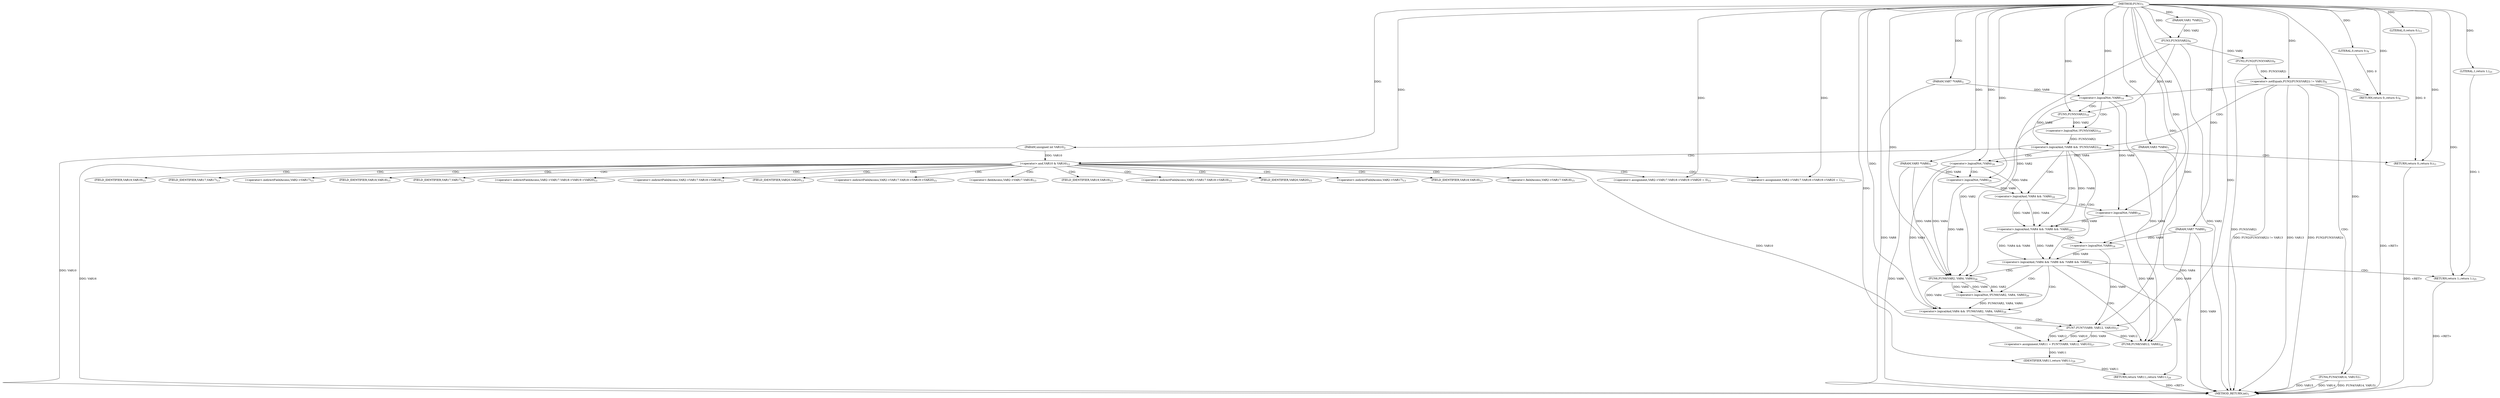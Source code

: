 digraph "FUN1" {  
"8" [label = <(METHOD,FUN1)<SUB>1</SUB>> ]
"104" [label = <(METHOD_RETURN,int)<SUB>1</SUB>> ]
"9" [label = <(PARAM,VAR1 *VAR2)<SUB>1</SUB>> ]
"10" [label = <(PARAM,VAR3 *VAR4)<SUB>1</SUB>> ]
"11" [label = <(PARAM,VAR5 *VAR6)<SUB>1</SUB>> ]
"12" [label = <(PARAM,VAR7 *VAR8)<SUB>2</SUB>> ]
"13" [label = <(PARAM,VAR7 *VAR9)<SUB>2</SUB>> ]
"14" [label = <(PARAM,unsigned int VAR10)<SUB>2</SUB>> ]
"99" [label = <(FUN8,FUN8(VAR12, VAR8))<SUB>28</SUB>> ]
"102" [label = <(RETURN,return VAR11;,return VAR11;)<SUB>29</SUB>> ]
"19" [label = <(&lt;operator&gt;.notEquals,FUN2(FUN3(VAR2)) != VAR13)<SUB>6</SUB>> ]
"31" [label = <(&lt;operator&gt;.logicalAnd,!VAR8 &amp;&amp; !FUN5(VAR2))<SUB>10</SUB>> ]
"41" [label = <(&lt;operator&gt;.and,VAR10 &amp; VAR16)<SUB>12</SUB>> ]
"70" [label = <(&lt;operator&gt;.logicalAnd,!VAR4 &amp;&amp; !VAR6 &amp;&amp; !VAR8 &amp;&amp; !VAR9)<SUB>24</SUB>> ]
"85" [label = <(&lt;operator&gt;.logicalAnd,VAR4 &amp;&amp; !FUN6(VAR2, VAR4, VAR6))<SUB>26</SUB>> ]
"103" [label = <(IDENTIFIER,VAR11,return VAR11;)<SUB>29</SUB>> ]
"25" [label = <(FUN4,FUN4(VAR14, VAR15))<SUB>7</SUB>> ]
"28" [label = <(RETURN,return 0;,return 0;)<SUB>8</SUB>> ]
"38" [label = <(RETURN,return 0;,return 0;)<SUB>11</SUB>> ]
"45" [label = <(&lt;operator&gt;.assignment,VAR2-&gt;VAR17.VAR18-&gt;VAR19-&gt;VAR20 = 1)<SUB>13</SUB>> ]
"82" [label = <(RETURN,return 1;,return 1;)<SUB>25</SUB>> ]
"93" [label = <(&lt;operator&gt;.assignment,VAR11 = FUN7(VAR9, VAR12, VAR10))<SUB>27</SUB>> ]
"20" [label = <(FUN2,FUN2(FUN3(VAR2)))<SUB>6</SUB>> ]
"29" [label = <(LITERAL,0,return 0;)<SUB>8</SUB>> ]
"32" [label = <(&lt;operator&gt;.logicalNot,!VAR8)<SUB>10</SUB>> ]
"34" [label = <(&lt;operator&gt;.logicalNot,!FUN5(VAR2))<SUB>10</SUB>> ]
"39" [label = <(LITERAL,0,return 0;)<SUB>11</SUB>> ]
"58" [label = <(&lt;operator&gt;.assignment,VAR2-&gt;VAR17.VAR18-&gt;VAR19-&gt;VAR20 = 0)<SUB>15</SUB>> ]
"71" [label = <(&lt;operator&gt;.logicalAnd,!VAR4 &amp;&amp; !VAR6 &amp;&amp; !VAR8)<SUB>24</SUB>> ]
"79" [label = <(&lt;operator&gt;.logicalNot,!VAR9)<SUB>24</SUB>> ]
"83" [label = <(LITERAL,1,return 1;)<SUB>25</SUB>> ]
"87" [label = <(&lt;operator&gt;.logicalNot,!FUN6(VAR2, VAR4, VAR6))<SUB>26</SUB>> ]
"21" [label = <(FUN3,FUN3(VAR2))<SUB>6</SUB>> ]
"35" [label = <(FUN5,FUN5(VAR2))<SUB>10</SUB>> ]
"72" [label = <(&lt;operator&gt;.logicalAnd,!VAR4 &amp;&amp; !VAR6)<SUB>24</SUB>> ]
"77" [label = <(&lt;operator&gt;.logicalNot,!VAR8)<SUB>24</SUB>> ]
"88" [label = <(FUN6,FUN6(VAR2, VAR4, VAR6))<SUB>26</SUB>> ]
"95" [label = <(FUN7,FUN7(VAR9, VAR12, VAR10))<SUB>27</SUB>> ]
"73" [label = <(&lt;operator&gt;.logicalNot,!VAR4)<SUB>24</SUB>> ]
"75" [label = <(&lt;operator&gt;.logicalNot,!VAR6)<SUB>24</SUB>> ]
"46" [label = <(&lt;operator&gt;.indirectFieldAccess,VAR2-&gt;VAR17.VAR18-&gt;VAR19-&gt;VAR20)<SUB>13</SUB>> ]
"47" [label = <(&lt;operator&gt;.indirectFieldAccess,VAR2-&gt;VAR17.VAR18-&gt;VAR19)<SUB>13</SUB>> ]
"54" [label = <(FIELD_IDENTIFIER,VAR20,VAR20)<SUB>13</SUB>> ]
"59" [label = <(&lt;operator&gt;.indirectFieldAccess,VAR2-&gt;VAR17.VAR18-&gt;VAR19-&gt;VAR20)<SUB>15</SUB>> ]
"48" [label = <(&lt;operator&gt;.fieldAccess,VAR2-&gt;VAR17.VAR18)<SUB>13</SUB>> ]
"53" [label = <(FIELD_IDENTIFIER,VAR19,VAR19)<SUB>13</SUB>> ]
"60" [label = <(&lt;operator&gt;.indirectFieldAccess,VAR2-&gt;VAR17.VAR18-&gt;VAR19)<SUB>15</SUB>> ]
"67" [label = <(FIELD_IDENTIFIER,VAR20,VAR20)<SUB>15</SUB>> ]
"49" [label = <(&lt;operator&gt;.indirectFieldAccess,VAR2-&gt;VAR17)<SUB>13</SUB>> ]
"52" [label = <(FIELD_IDENTIFIER,VAR18,VAR18)<SUB>13</SUB>> ]
"61" [label = <(&lt;operator&gt;.fieldAccess,VAR2-&gt;VAR17.VAR18)<SUB>15</SUB>> ]
"66" [label = <(FIELD_IDENTIFIER,VAR19,VAR19)<SUB>15</SUB>> ]
"51" [label = <(FIELD_IDENTIFIER,VAR17,VAR17)<SUB>13</SUB>> ]
"62" [label = <(&lt;operator&gt;.indirectFieldAccess,VAR2-&gt;VAR17)<SUB>15</SUB>> ]
"65" [label = <(FIELD_IDENTIFIER,VAR18,VAR18)<SUB>15</SUB>> ]
"64" [label = <(FIELD_IDENTIFIER,VAR17,VAR17)<SUB>15</SUB>> ]
  "102" -> "104"  [ label = "DDG: &lt;RET&gt;"] 
  "38" -> "104"  [ label = "DDG: &lt;RET&gt;"] 
  "28" -> "104"  [ label = "DDG: &lt;RET&gt;"] 
  "82" -> "104"  [ label = "DDG: &lt;RET&gt;"] 
  "10" -> "104"  [ label = "DDG: VAR4"] 
  "11" -> "104"  [ label = "DDG: VAR6"] 
  "12" -> "104"  [ label = "DDG: VAR8"] 
  "13" -> "104"  [ label = "DDG: VAR9"] 
  "14" -> "104"  [ label = "DDG: VAR10"] 
  "21" -> "104"  [ label = "DDG: VAR2"] 
  "20" -> "104"  [ label = "DDG: FUN3(VAR2)"] 
  "19" -> "104"  [ label = "DDG: FUN2(FUN3(VAR2))"] 
  "19" -> "104"  [ label = "DDG: FUN2(FUN3(VAR2)) != VAR13"] 
  "25" -> "104"  [ label = "DDG: VAR14"] 
  "25" -> "104"  [ label = "DDG: FUN4(VAR14, VAR15)"] 
  "19" -> "104"  [ label = "DDG: VAR13"] 
  "25" -> "104"  [ label = "DDG: VAR15"] 
  "41" -> "104"  [ label = "DDG: VAR16"] 
  "8" -> "9"  [ label = "DDG: "] 
  "8" -> "10"  [ label = "DDG: "] 
  "8" -> "11"  [ label = "DDG: "] 
  "8" -> "12"  [ label = "DDG: "] 
  "8" -> "13"  [ label = "DDG: "] 
  "8" -> "14"  [ label = "DDG: "] 
  "103" -> "102"  [ label = "DDG: VAR11"] 
  "95" -> "99"  [ label = "DDG: VAR12"] 
  "8" -> "99"  [ label = "DDG: "] 
  "32" -> "99"  [ label = "DDG: VAR8"] 
  "77" -> "99"  [ label = "DDG: VAR8"] 
  "93" -> "103"  [ label = "DDG: VAR11"] 
  "8" -> "103"  [ label = "DDG: "] 
  "20" -> "19"  [ label = "DDG: FUN3(VAR2)"] 
  "8" -> "19"  [ label = "DDG: "] 
  "29" -> "28"  [ label = "DDG: 0"] 
  "8" -> "28"  [ label = "DDG: "] 
  "32" -> "31"  [ label = "DDG: VAR8"] 
  "34" -> "31"  [ label = "DDG: FUN5(VAR2)"] 
  "39" -> "38"  [ label = "DDG: 0"] 
  "8" -> "38"  [ label = "DDG: "] 
  "14" -> "41"  [ label = "DDG: VAR10"] 
  "8" -> "41"  [ label = "DDG: "] 
  "8" -> "45"  [ label = "DDG: "] 
  "71" -> "70"  [ label = "DDG: !VAR4 &amp;&amp; !VAR6"] 
  "71" -> "70"  [ label = "DDG: !VAR8"] 
  "79" -> "70"  [ label = "DDG: VAR9"] 
  "83" -> "82"  [ label = "DDG: 1"] 
  "8" -> "82"  [ label = "DDG: "] 
  "73" -> "85"  [ label = "DDG: VAR4"] 
  "88" -> "85"  [ label = "DDG: VAR4"] 
  "8" -> "85"  [ label = "DDG: "] 
  "87" -> "85"  [ label = "DDG: FUN6(VAR2, VAR4, VAR6)"] 
  "95" -> "93"  [ label = "DDG: VAR9"] 
  "95" -> "93"  [ label = "DDG: VAR12"] 
  "95" -> "93"  [ label = "DDG: VAR10"] 
  "21" -> "20"  [ label = "DDG: VAR2"] 
  "8" -> "25"  [ label = "DDG: "] 
  "8" -> "29"  [ label = "DDG: "] 
  "12" -> "32"  [ label = "DDG: VAR8"] 
  "8" -> "32"  [ label = "DDG: "] 
  "35" -> "34"  [ label = "DDG: VAR2"] 
  "8" -> "39"  [ label = "DDG: "] 
  "8" -> "58"  [ label = "DDG: "] 
  "72" -> "71"  [ label = "DDG: !VAR4"] 
  "72" -> "71"  [ label = "DDG: !VAR6"] 
  "77" -> "71"  [ label = "DDG: VAR8"] 
  "31" -> "71"  [ label = "DDG: !VAR8"] 
  "13" -> "79"  [ label = "DDG: VAR9"] 
  "8" -> "79"  [ label = "DDG: "] 
  "8" -> "83"  [ label = "DDG: "] 
  "88" -> "87"  [ label = "DDG: VAR2"] 
  "88" -> "87"  [ label = "DDG: VAR4"] 
  "88" -> "87"  [ label = "DDG: VAR6"] 
  "9" -> "21"  [ label = "DDG: VAR2"] 
  "8" -> "21"  [ label = "DDG: "] 
  "21" -> "35"  [ label = "DDG: VAR2"] 
  "8" -> "35"  [ label = "DDG: "] 
  "73" -> "72"  [ label = "DDG: VAR4"] 
  "75" -> "72"  [ label = "DDG: VAR6"] 
  "32" -> "77"  [ label = "DDG: VAR8"] 
  "8" -> "77"  [ label = "DDG: "] 
  "21" -> "88"  [ label = "DDG: VAR2"] 
  "35" -> "88"  [ label = "DDG: VAR2"] 
  "8" -> "88"  [ label = "DDG: "] 
  "73" -> "88"  [ label = "DDG: VAR4"] 
  "11" -> "88"  [ label = "DDG: VAR6"] 
  "75" -> "88"  [ label = "DDG: VAR6"] 
  "13" -> "95"  [ label = "DDG: VAR9"] 
  "79" -> "95"  [ label = "DDG: VAR9"] 
  "8" -> "95"  [ label = "DDG: "] 
  "41" -> "95"  [ label = "DDG: VAR10"] 
  "10" -> "73"  [ label = "DDG: VAR4"] 
  "8" -> "73"  [ label = "DDG: "] 
  "11" -> "75"  [ label = "DDG: VAR6"] 
  "8" -> "75"  [ label = "DDG: "] 
  "19" -> "32"  [ label = "CDG: "] 
  "19" -> "28"  [ label = "CDG: "] 
  "19" -> "25"  [ label = "CDG: "] 
  "19" -> "31"  [ label = "CDG: "] 
  "31" -> "73"  [ label = "CDG: "] 
  "31" -> "38"  [ label = "CDG: "] 
  "31" -> "72"  [ label = "CDG: "] 
  "31" -> "71"  [ label = "CDG: "] 
  "31" -> "41"  [ label = "CDG: "] 
  "31" -> "70"  [ label = "CDG: "] 
  "41" -> "47"  [ label = "CDG: "] 
  "41" -> "48"  [ label = "CDG: "] 
  "41" -> "49"  [ label = "CDG: "] 
  "41" -> "60"  [ label = "CDG: "] 
  "41" -> "64"  [ label = "CDG: "] 
  "41" -> "51"  [ label = "CDG: "] 
  "41" -> "66"  [ label = "CDG: "] 
  "41" -> "52"  [ label = "CDG: "] 
  "41" -> "46"  [ label = "CDG: "] 
  "41" -> "67"  [ label = "CDG: "] 
  "41" -> "45"  [ label = "CDG: "] 
  "41" -> "65"  [ label = "CDG: "] 
  "41" -> "59"  [ label = "CDG: "] 
  "41" -> "54"  [ label = "CDG: "] 
  "41" -> "58"  [ label = "CDG: "] 
  "41" -> "61"  [ label = "CDG: "] 
  "41" -> "53"  [ label = "CDG: "] 
  "41" -> "62"  [ label = "CDG: "] 
  "70" -> "99"  [ label = "CDG: "] 
  "70" -> "102"  [ label = "CDG: "] 
  "70" -> "85"  [ label = "CDG: "] 
  "70" -> "82"  [ label = "CDG: "] 
  "70" -> "87"  [ label = "CDG: "] 
  "70" -> "88"  [ label = "CDG: "] 
  "85" -> "95"  [ label = "CDG: "] 
  "85" -> "93"  [ label = "CDG: "] 
  "32" -> "34"  [ label = "CDG: "] 
  "32" -> "35"  [ label = "CDG: "] 
  "71" -> "79"  [ label = "CDG: "] 
  "72" -> "77"  [ label = "CDG: "] 
  "73" -> "75"  [ label = "CDG: "] 
}
